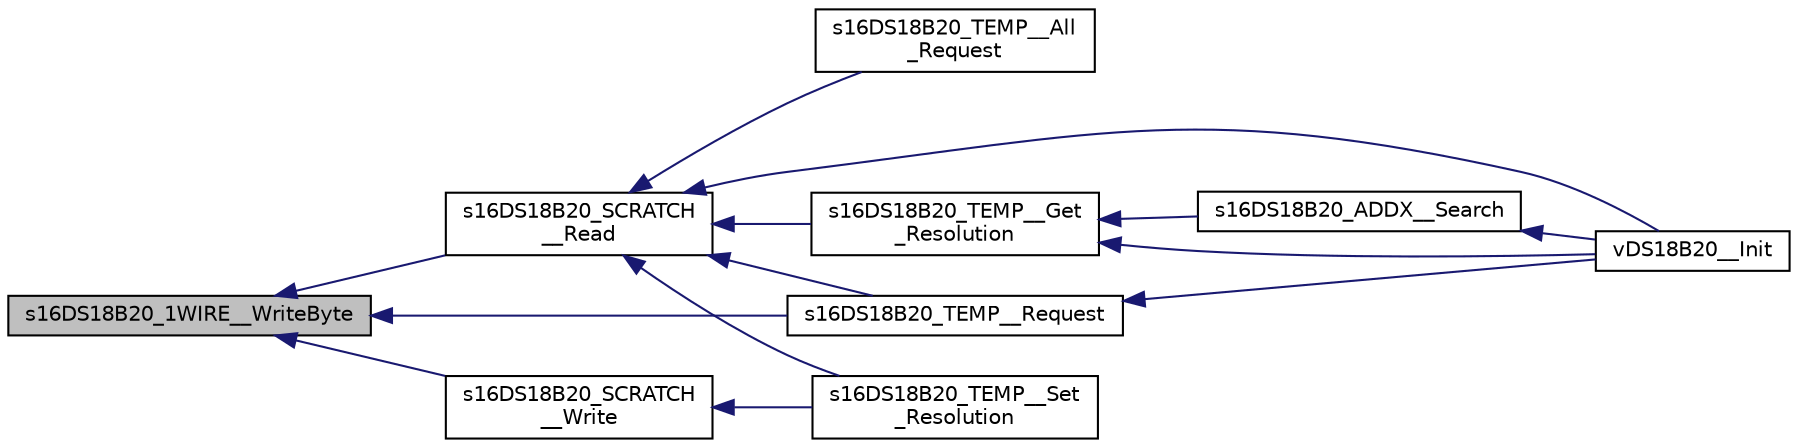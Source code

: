digraph "s16DS18B20_1WIRE__WriteByte"
{
  edge [fontname="Helvetica",fontsize="10",labelfontname="Helvetica",labelfontsize="10"];
  node [fontname="Helvetica",fontsize="10",shape=record];
  rankdir="LR";
  Node1 [label="s16DS18B20_1WIRE__WriteByte",height=0.2,width=0.4,color="black", fillcolor="grey75", style="filled", fontcolor="black"];
  Node1 -> Node2 [dir="back",color="midnightblue",fontsize="10",style="solid",fontname="Helvetica"];
  Node2 [label="s16DS18B20_SCRATCH\l__Read",height=0.2,width=0.4,color="black", fillcolor="white", style="filled",URL="$group___d_s18_b20_____s_c_r_a_t_c_h_p_a_d.html#gad0c45b626f3b1bfdcc210cbfc105a526",tooltip="Read the scratch memory, 9 bytes. "];
  Node2 -> Node3 [dir="back",color="midnightblue",fontsize="10",style="solid",fontname="Helvetica"];
  Node3 [label="s16DS18B20_TEMP__All\l_Request",height=0.2,width=0.4,color="black", fillcolor="white", style="filled",URL="$group___d_s18_b20_____t_e_m_p_e_r_a_t_u_r_e.html#ga1ea9cd9334d74c0e89964ce4de00d871",tooltip="Issue a global command to start conversion of all devices on the wire This is most useful for startin..."];
  Node2 -> Node4 [dir="back",color="midnightblue",fontsize="10",style="solid",fontname="Helvetica"];
  Node4 [label="s16DS18B20_TEMP__Get\l_Resolution",height=0.2,width=0.4,color="black", fillcolor="white", style="filled",URL="$group___d_s18_b20_____t_e_m_p_e_r_a_t_u_r_e.html#ga11962e41c09a2129e886ea033a17a9bd",tooltip="Gets the current resolution by reading the scratchpad memory. "];
  Node4 -> Node5 [dir="back",color="midnightblue",fontsize="10",style="solid",fontname="Helvetica"];
  Node5 [label="s16DS18B20_ADDX__Search",height=0.2,width=0.4,color="black", fillcolor="white", style="filled",URL="$group___d_s18_b20_____a_d_d_r_e_s_s.html#ga3c1f4218a21309c7a9551f6f5f4b8352",tooltip="Search for all devices on the bus on all channels. "];
  Node5 -> Node6 [dir="back",color="midnightblue",fontsize="10",style="solid",fontname="Helvetica"];
  Node6 [label="vDS18B20__Init",height=0.2,width=0.4,color="black", fillcolor="white", style="filled",URL="$group___d_s18_b20_____c_o_r_e.html#ga59b0a02052bcd41a9a187ce96156a15c",tooltip="Init the DS18B20 device. "];
  Node4 -> Node6 [dir="back",color="midnightblue",fontsize="10",style="solid",fontname="Helvetica"];
  Node2 -> Node7 [dir="back",color="midnightblue",fontsize="10",style="solid",fontname="Helvetica"];
  Node7 [label="s16DS18B20_TEMP__Request",height=0.2,width=0.4,color="black", fillcolor="white", style="filled",URL="$group___d_s18_b20_____t_e_m_p_e_r_a_t_u_r_e.html#ga70cda5834889d76cba2fff8ded10ad16",tooltip="Request the temperature. "];
  Node7 -> Node6 [dir="back",color="midnightblue",fontsize="10",style="solid",fontname="Helvetica"];
  Node2 -> Node8 [dir="back",color="midnightblue",fontsize="10",style="solid",fontname="Helvetica"];
  Node8 [label="s16DS18B20_TEMP__Set\l_Resolution",height=0.2,width=0.4,color="black", fillcolor="white", style="filled",URL="$group___d_s18_b20_____t_e_m_p_e_r_a_t_u_r_e.html#ga4a927d4706f79e0bb33dbc53ef14d967",tooltip="Set the temperature resolution. "];
  Node2 -> Node6 [dir="back",color="midnightblue",fontsize="10",style="solid",fontname="Helvetica"];
  Node1 -> Node9 [dir="back",color="midnightblue",fontsize="10",style="solid",fontname="Helvetica"];
  Node9 [label="s16DS18B20_SCRATCH\l__Write",height=0.2,width=0.4,color="black", fillcolor="white", style="filled",URL="$group___d_s18_b20_____s_c_r_a_t_c_h_p_a_d.html#gac8c2645034dbffe593336d1cebbb936a",tooltip="Write to the scratch pad, and then commit to the device. "];
  Node9 -> Node8 [dir="back",color="midnightblue",fontsize="10",style="solid",fontname="Helvetica"];
  Node1 -> Node7 [dir="back",color="midnightblue",fontsize="10",style="solid",fontname="Helvetica"];
}
